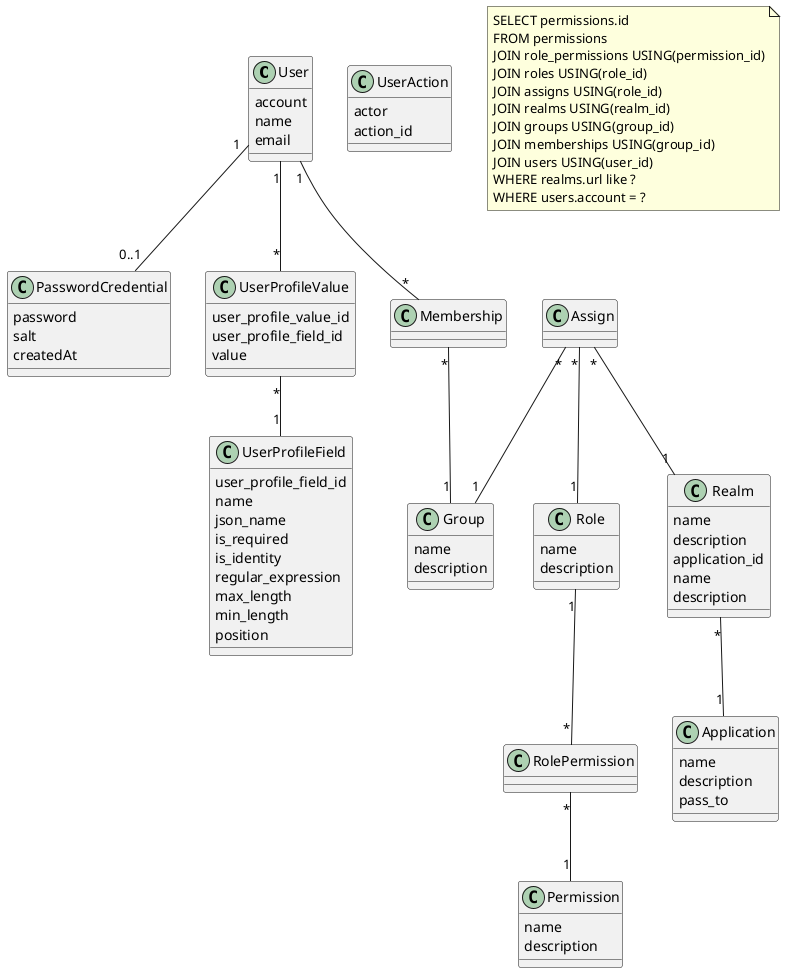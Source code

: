 @startuml

User "1" -- "*" Membership
Membership "*" -- "1" Group
User "1" -- "0..1" PasswordCredential
User "1" -- "*" UserProfileValue
UserProfileValue "*" -- "1" UserProfileField

Role "1" -- "*" RolePermission
RolePermission "*" -- "1" Permission

Realm "*" -- "1" Application

Assign "*" -- "1" Role
Assign "*" -- "1" Realm
Assign "*" -- "1" Group

class User {
  account
  name
  email
}

class Group {
  name
  description
}

class Role {
  name
  description
}

class Permission {
  name
  description
}

class Realm {
  name
  description
  application_id
}

class Application {
  name
  description
  pass_to
}

class Realm {
  name
  description
}

class UserProfileValue {
  user_profile_value_id
  user_profile_field_id
  value
}

class UserProfileField {
  user_profile_field_id
  name
  json_name
  is_required
  is_identity
  regular_expression
  max_length
  min_length
  position
}

class PasswordCredential {
  password
  salt
  createdAt
}

class UserAction {
  actor
  action_id
}
note as N1
SELECT permissions.id
FROM permissions
JOIN role_permissions USING(permission_id)
JOIN roles USING(role_id)
JOIN assigns USING(role_id)
JOIN realms USING(realm_id)
JOIN groups USING(group_id)
JOIN memberships USING(group_id)
JOIN users USING(user_id)
WHERE realms.url like ?
WHERE users.account = ?
end note
@enduml
